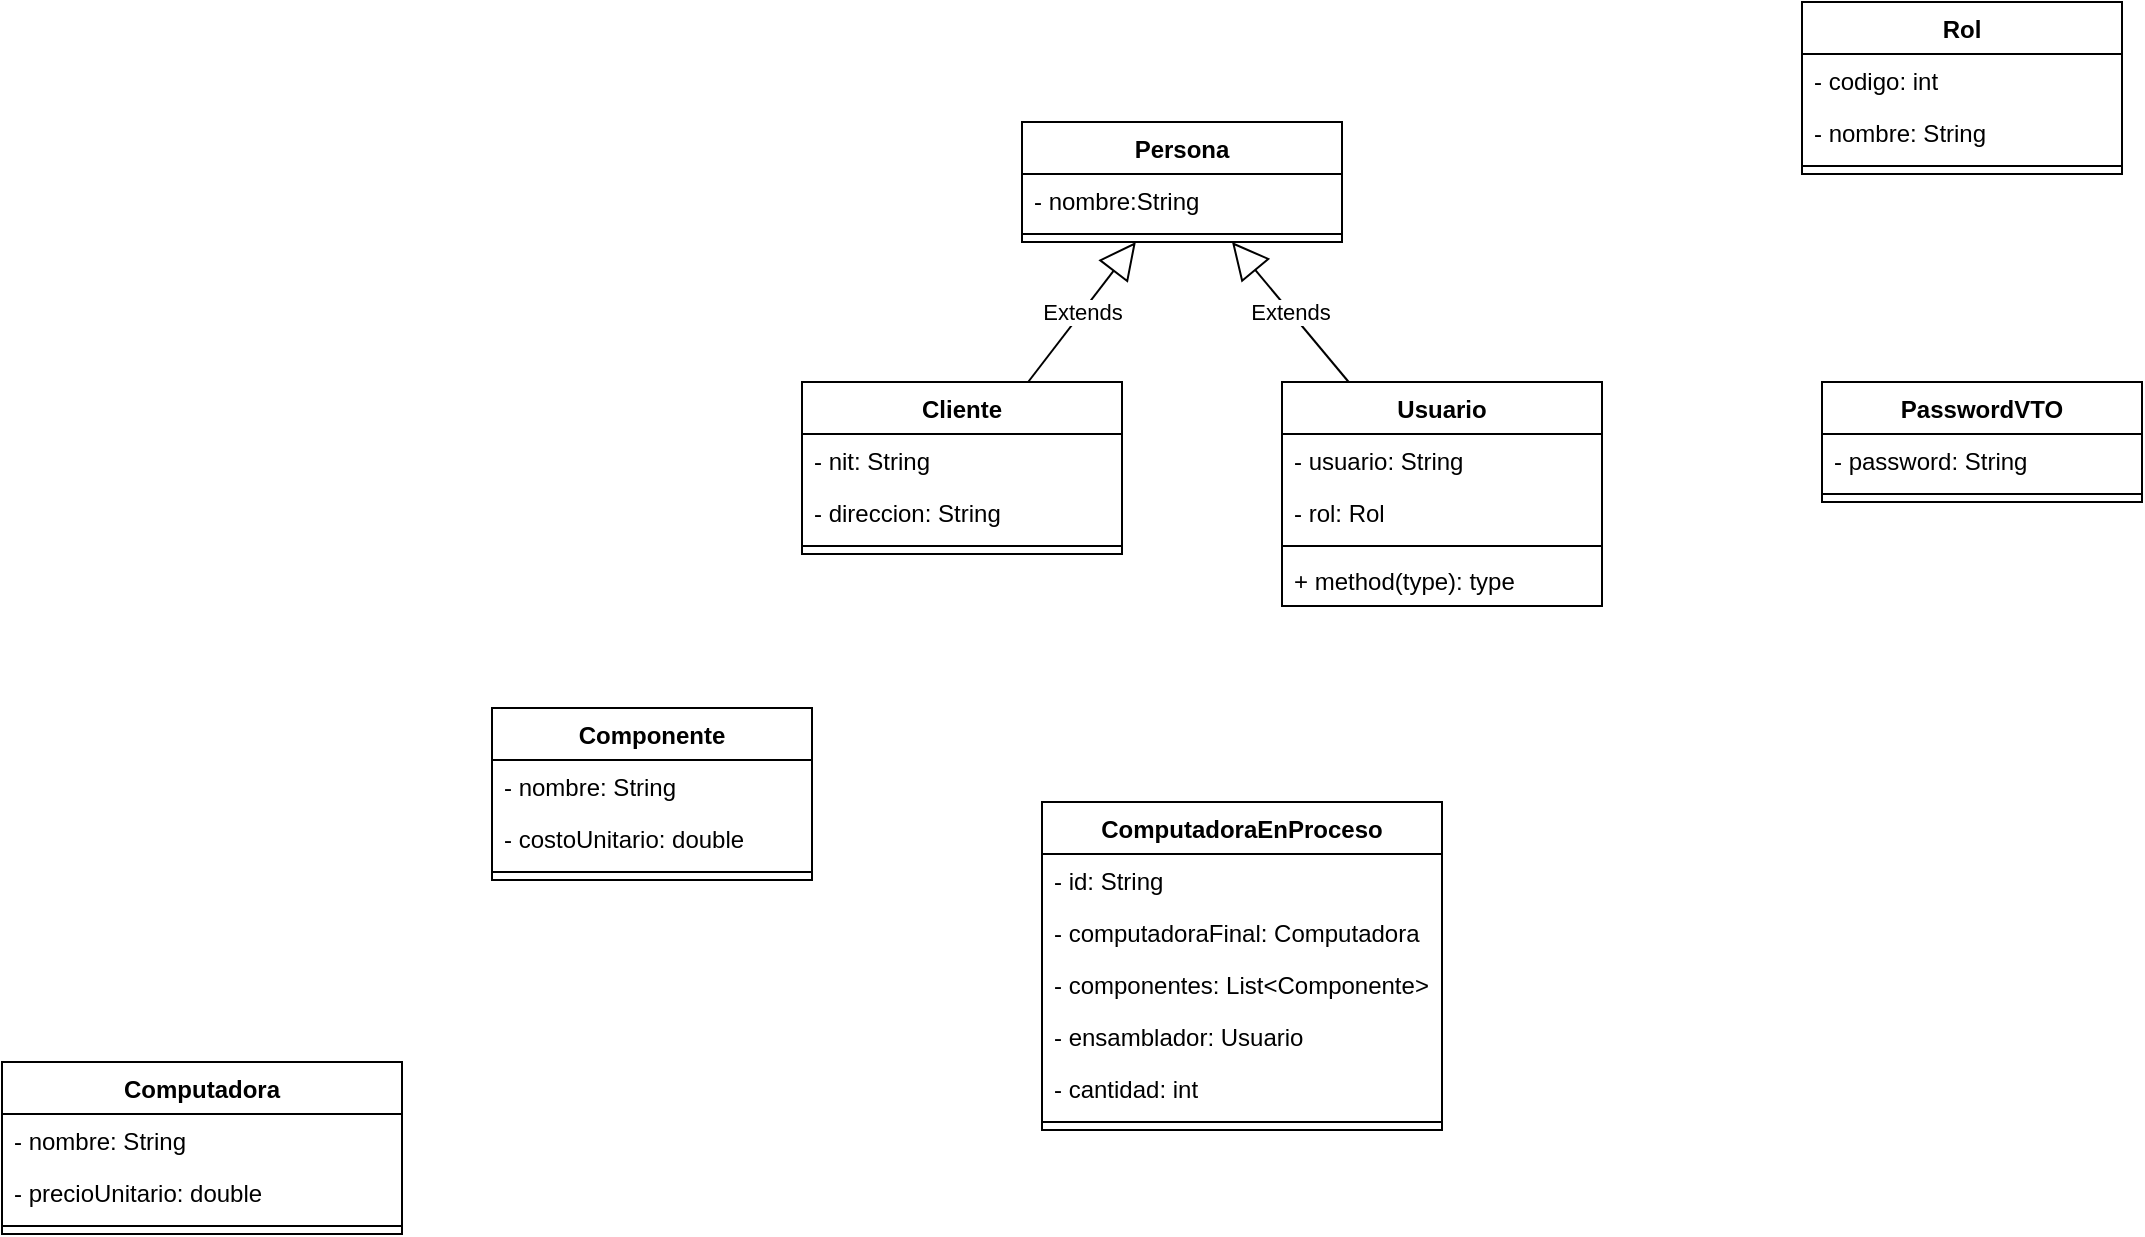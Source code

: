 <mxfile version="26.0.14" pages="2">
  <diagram name="Clases" id="vQM1dMcMp_MvwlvVgjjf">
    <mxGraphModel dx="1620" dy="1504" grid="1" gridSize="10" guides="1" tooltips="1" connect="1" arrows="1" fold="1" page="1" pageScale="1" pageWidth="850" pageHeight="1100" math="0" shadow="0">
      <root>
        <mxCell id="0" />
        <mxCell id="1" parent="0" />
        <mxCell id="OV8zz82Xh7h7qym-2DyT-1" value="ComputadoraEnProceso" style="swimlane;fontStyle=1;align=center;verticalAlign=top;childLayout=stackLayout;horizontal=1;startSize=26;horizontalStack=0;resizeParent=1;resizeParentMax=0;resizeLast=0;collapsible=1;marginBottom=0;whiteSpace=wrap;html=1;" parent="1" vertex="1">
          <mxGeometry x="380" y="220" width="200" height="164" as="geometry" />
        </mxCell>
        <mxCell id="4wLd3-VDK6zFSBHTIyKa-1" value="- id: String" style="text;strokeColor=none;fillColor=none;align=left;verticalAlign=top;spacingLeft=4;spacingRight=4;overflow=hidden;rotatable=0;points=[[0,0.5],[1,0.5]];portConstraint=eastwest;whiteSpace=wrap;html=1;" vertex="1" parent="OV8zz82Xh7h7qym-2DyT-1">
          <mxGeometry y="26" width="200" height="26" as="geometry" />
        </mxCell>
        <mxCell id="6kO46lTJyPCkU-iPdaIk-1" value="- computadoraFinal: Computadora" style="text;strokeColor=none;fillColor=none;align=left;verticalAlign=top;spacingLeft=4;spacingRight=4;overflow=hidden;rotatable=0;points=[[0,0.5],[1,0.5]];portConstraint=eastwest;whiteSpace=wrap;html=1;" vertex="1" parent="OV8zz82Xh7h7qym-2DyT-1">
          <mxGeometry y="52" width="200" height="26" as="geometry" />
        </mxCell>
        <mxCell id="OV8zz82Xh7h7qym-2DyT-2" value="- componentes: List&amp;lt;Componente&amp;gt;" style="text;strokeColor=none;fillColor=none;align=left;verticalAlign=top;spacingLeft=4;spacingRight=4;overflow=hidden;rotatable=0;points=[[0,0.5],[1,0.5]];portConstraint=eastwest;whiteSpace=wrap;html=1;" parent="OV8zz82Xh7h7qym-2DyT-1" vertex="1">
          <mxGeometry y="78" width="200" height="26" as="geometry" />
        </mxCell>
        <mxCell id="OV8zz82Xh7h7qym-2DyT-17" value="- ensamblador: Usuario" style="text;strokeColor=none;fillColor=none;align=left;verticalAlign=top;spacingLeft=4;spacingRight=4;overflow=hidden;rotatable=0;points=[[0,0.5],[1,0.5]];portConstraint=eastwest;whiteSpace=wrap;html=1;" parent="OV8zz82Xh7h7qym-2DyT-1" vertex="1">
          <mxGeometry y="104" width="200" height="26" as="geometry" />
        </mxCell>
        <mxCell id="OV8zz82Xh7h7qym-2DyT-24" value="- cantidad: int" style="text;strokeColor=none;fillColor=none;align=left;verticalAlign=top;spacingLeft=4;spacingRight=4;overflow=hidden;rotatable=0;points=[[0,0.5],[1,0.5]];portConstraint=eastwest;whiteSpace=wrap;html=1;" parent="OV8zz82Xh7h7qym-2DyT-1" vertex="1">
          <mxGeometry y="130" width="200" height="26" as="geometry" />
        </mxCell>
        <mxCell id="OV8zz82Xh7h7qym-2DyT-3" value="" style="line;strokeWidth=1;fillColor=none;align=left;verticalAlign=middle;spacingTop=-1;spacingLeft=3;spacingRight=3;rotatable=0;labelPosition=right;points=[];portConstraint=eastwest;strokeColor=inherit;" parent="OV8zz82Xh7h7qym-2DyT-1" vertex="1">
          <mxGeometry y="156" width="200" height="8" as="geometry" />
        </mxCell>
        <mxCell id="OV8zz82Xh7h7qym-2DyT-5" value="&lt;div&gt;Componente&lt;/div&gt;" style="swimlane;fontStyle=1;align=center;verticalAlign=top;childLayout=stackLayout;horizontal=1;startSize=26;horizontalStack=0;resizeParent=1;resizeParentMax=0;resizeLast=0;collapsible=1;marginBottom=0;whiteSpace=wrap;html=1;" parent="1" vertex="1">
          <mxGeometry x="105" y="173" width="160" height="86" as="geometry" />
        </mxCell>
        <mxCell id="OV8zz82Xh7h7qym-2DyT-6" value="- nombre: String" style="text;strokeColor=none;fillColor=none;align=left;verticalAlign=top;spacingLeft=4;spacingRight=4;overflow=hidden;rotatable=0;points=[[0,0.5],[1,0.5]];portConstraint=eastwest;whiteSpace=wrap;html=1;" parent="OV8zz82Xh7h7qym-2DyT-5" vertex="1">
          <mxGeometry y="26" width="160" height="26" as="geometry" />
        </mxCell>
        <mxCell id="EuoetQcOSFYTuAteOdN0-1" value="- costoUnitario: double" style="text;strokeColor=none;fillColor=none;align=left;verticalAlign=top;spacingLeft=4;spacingRight=4;overflow=hidden;rotatable=0;points=[[0,0.5],[1,0.5]];portConstraint=eastwest;whiteSpace=wrap;html=1;" vertex="1" parent="OV8zz82Xh7h7qym-2DyT-5">
          <mxGeometry y="52" width="160" height="26" as="geometry" />
        </mxCell>
        <mxCell id="OV8zz82Xh7h7qym-2DyT-7" value="" style="line;strokeWidth=1;fillColor=none;align=left;verticalAlign=middle;spacingTop=-1;spacingLeft=3;spacingRight=3;rotatable=0;labelPosition=right;points=[];portConstraint=eastwest;strokeColor=inherit;" parent="OV8zz82Xh7h7qym-2DyT-5" vertex="1">
          <mxGeometry y="78" width="160" height="8" as="geometry" />
        </mxCell>
        <mxCell id="OV8zz82Xh7h7qym-2DyT-9" value="Usuario" style="swimlane;fontStyle=1;align=center;verticalAlign=top;childLayout=stackLayout;horizontal=1;startSize=26;horizontalStack=0;resizeParent=1;resizeParentMax=0;resizeLast=0;collapsible=1;marginBottom=0;whiteSpace=wrap;html=1;" parent="1" vertex="1">
          <mxGeometry x="500" y="10" width="160" height="112" as="geometry" />
        </mxCell>
        <mxCell id="OV8zz82Xh7h7qym-2DyT-18" value="- usuario: String" style="text;strokeColor=none;fillColor=none;align=left;verticalAlign=top;spacingLeft=4;spacingRight=4;overflow=hidden;rotatable=0;points=[[0,0.5],[1,0.5]];portConstraint=eastwest;whiteSpace=wrap;html=1;" parent="OV8zz82Xh7h7qym-2DyT-9" vertex="1">
          <mxGeometry y="26" width="160" height="26" as="geometry" />
        </mxCell>
        <mxCell id="OV8zz82Xh7h7qym-2DyT-19" value="- rol: Rol" style="text;strokeColor=none;fillColor=none;align=left;verticalAlign=top;spacingLeft=4;spacingRight=4;overflow=hidden;rotatable=0;points=[[0,0.5],[1,0.5]];portConstraint=eastwest;whiteSpace=wrap;html=1;" parent="OV8zz82Xh7h7qym-2DyT-9" vertex="1">
          <mxGeometry y="52" width="160" height="26" as="geometry" />
        </mxCell>
        <mxCell id="OV8zz82Xh7h7qym-2DyT-11" value="" style="line;strokeWidth=1;fillColor=none;align=left;verticalAlign=middle;spacingTop=-1;spacingLeft=3;spacingRight=3;rotatable=0;labelPosition=right;points=[];portConstraint=eastwest;strokeColor=inherit;" parent="OV8zz82Xh7h7qym-2DyT-9" vertex="1">
          <mxGeometry y="78" width="160" height="8" as="geometry" />
        </mxCell>
        <mxCell id="OV8zz82Xh7h7qym-2DyT-12" value="+ method(type): type" style="text;strokeColor=none;fillColor=none;align=left;verticalAlign=top;spacingLeft=4;spacingRight=4;overflow=hidden;rotatable=0;points=[[0,0.5],[1,0.5]];portConstraint=eastwest;whiteSpace=wrap;html=1;" parent="OV8zz82Xh7h7qym-2DyT-9" vertex="1">
          <mxGeometry y="86" width="160" height="26" as="geometry" />
        </mxCell>
        <mxCell id="OV8zz82Xh7h7qym-2DyT-20" value="Rol" style="swimlane;fontStyle=1;align=center;verticalAlign=top;childLayout=stackLayout;horizontal=1;startSize=26;horizontalStack=0;resizeParent=1;resizeParentMax=0;resizeLast=0;collapsible=1;marginBottom=0;whiteSpace=wrap;html=1;" parent="1" vertex="1">
          <mxGeometry x="760" y="-180" width="160" height="86" as="geometry" />
        </mxCell>
        <mxCell id="OV8zz82Xh7h7qym-2DyT-23" value="- codigo: int" style="text;strokeColor=none;fillColor=none;align=left;verticalAlign=top;spacingLeft=4;spacingRight=4;overflow=hidden;rotatable=0;points=[[0,0.5],[1,0.5]];portConstraint=eastwest;whiteSpace=wrap;html=1;" parent="OV8zz82Xh7h7qym-2DyT-20" vertex="1">
          <mxGeometry y="26" width="160" height="26" as="geometry" />
        </mxCell>
        <mxCell id="OV8zz82Xh7h7qym-2DyT-21" value="- nombre: String" style="text;strokeColor=none;fillColor=none;align=left;verticalAlign=top;spacingLeft=4;spacingRight=4;overflow=hidden;rotatable=0;points=[[0,0.5],[1,0.5]];portConstraint=eastwest;whiteSpace=wrap;html=1;" parent="OV8zz82Xh7h7qym-2DyT-20" vertex="1">
          <mxGeometry y="52" width="160" height="26" as="geometry" />
        </mxCell>
        <mxCell id="OV8zz82Xh7h7qym-2DyT-22" value="" style="line;strokeWidth=1;fillColor=none;align=left;verticalAlign=middle;spacingTop=-1;spacingLeft=3;spacingRight=3;rotatable=0;labelPosition=right;points=[];portConstraint=eastwest;strokeColor=inherit;" parent="OV8zz82Xh7h7qym-2DyT-20" vertex="1">
          <mxGeometry y="78" width="160" height="8" as="geometry" />
        </mxCell>
        <mxCell id="Y1dULOPnEtKFGhbIV2kk-1" value="Computadora" style="swimlane;fontStyle=1;align=center;verticalAlign=top;childLayout=stackLayout;horizontal=1;startSize=26;horizontalStack=0;resizeParent=1;resizeParentMax=0;resizeLast=0;collapsible=1;marginBottom=0;whiteSpace=wrap;html=1;" vertex="1" parent="1">
          <mxGeometry x="-140" y="350" width="200" height="86" as="geometry" />
        </mxCell>
        <mxCell id="Y1dULOPnEtKFGhbIV2kk-2" value="- nombre: String" style="text;strokeColor=none;fillColor=none;align=left;verticalAlign=top;spacingLeft=4;spacingRight=4;overflow=hidden;rotatable=0;points=[[0,0.5],[1,0.5]];portConstraint=eastwest;whiteSpace=wrap;html=1;" vertex="1" parent="Y1dULOPnEtKFGhbIV2kk-1">
          <mxGeometry y="26" width="200" height="26" as="geometry" />
        </mxCell>
        <mxCell id="Y1dULOPnEtKFGhbIV2kk-3" value="- precioUnitario: double" style="text;strokeColor=none;fillColor=none;align=left;verticalAlign=top;spacingLeft=4;spacingRight=4;overflow=hidden;rotatable=0;points=[[0,0.5],[1,0.5]];portConstraint=eastwest;whiteSpace=wrap;html=1;" vertex="1" parent="Y1dULOPnEtKFGhbIV2kk-1">
          <mxGeometry y="52" width="200" height="26" as="geometry" />
        </mxCell>
        <mxCell id="Y1dULOPnEtKFGhbIV2kk-5" value="" style="line;strokeWidth=1;fillColor=none;align=left;verticalAlign=middle;spacingTop=-1;spacingLeft=3;spacingRight=3;rotatable=0;labelPosition=right;points=[];portConstraint=eastwest;strokeColor=inherit;" vertex="1" parent="Y1dULOPnEtKFGhbIV2kk-1">
          <mxGeometry y="78" width="200" height="8" as="geometry" />
        </mxCell>
        <mxCell id="uXT87xdqf33poIlRoZdJ-1" value="Persona" style="swimlane;fontStyle=1;align=center;verticalAlign=top;childLayout=stackLayout;horizontal=1;startSize=26;horizontalStack=0;resizeParent=1;resizeParentMax=0;resizeLast=0;collapsible=1;marginBottom=0;whiteSpace=wrap;html=1;" vertex="1" parent="1">
          <mxGeometry x="370" y="-120" width="160" height="60" as="geometry" />
        </mxCell>
        <mxCell id="uXT87xdqf33poIlRoZdJ-2" value="- nombre:String" style="text;strokeColor=none;fillColor=none;align=left;verticalAlign=top;spacingLeft=4;spacingRight=4;overflow=hidden;rotatable=0;points=[[0,0.5],[1,0.5]];portConstraint=eastwest;whiteSpace=wrap;html=1;" vertex="1" parent="uXT87xdqf33poIlRoZdJ-1">
          <mxGeometry y="26" width="160" height="26" as="geometry" />
        </mxCell>
        <mxCell id="uXT87xdqf33poIlRoZdJ-5" value="" style="line;strokeWidth=1;fillColor=none;align=left;verticalAlign=middle;spacingTop=-1;spacingLeft=3;spacingRight=3;rotatable=0;labelPosition=right;points=[];portConstraint=eastwest;strokeColor=inherit;" vertex="1" parent="uXT87xdqf33poIlRoZdJ-1">
          <mxGeometry y="52" width="160" height="8" as="geometry" />
        </mxCell>
        <mxCell id="Nu6APLEZ3GB9LpN3ooq7-1" value="Cliente" style="swimlane;fontStyle=1;align=center;verticalAlign=top;childLayout=stackLayout;horizontal=1;startSize=26;horizontalStack=0;resizeParent=1;resizeParentMax=0;resizeLast=0;collapsible=1;marginBottom=0;whiteSpace=wrap;html=1;" vertex="1" parent="1">
          <mxGeometry x="260" y="10" width="160" height="86" as="geometry" />
        </mxCell>
        <mxCell id="Nu6APLEZ3GB9LpN3ooq7-3" value="- nit: String" style="text;strokeColor=none;fillColor=none;align=left;verticalAlign=top;spacingLeft=4;spacingRight=4;overflow=hidden;rotatable=0;points=[[0,0.5],[1,0.5]];portConstraint=eastwest;whiteSpace=wrap;html=1;" vertex="1" parent="Nu6APLEZ3GB9LpN3ooq7-1">
          <mxGeometry y="26" width="160" height="26" as="geometry" />
        </mxCell>
        <mxCell id="Nu6APLEZ3GB9LpN3ooq7-4" value="- direccion: String" style="text;strokeColor=none;fillColor=none;align=left;verticalAlign=top;spacingLeft=4;spacingRight=4;overflow=hidden;rotatable=0;points=[[0,0.5],[1,0.5]];portConstraint=eastwest;whiteSpace=wrap;html=1;" vertex="1" parent="Nu6APLEZ3GB9LpN3ooq7-1">
          <mxGeometry y="52" width="160" height="26" as="geometry" />
        </mxCell>
        <mxCell id="Nu6APLEZ3GB9LpN3ooq7-5" value="" style="line;strokeWidth=1;fillColor=none;align=left;verticalAlign=middle;spacingTop=-1;spacingLeft=3;spacingRight=3;rotatable=0;labelPosition=right;points=[];portConstraint=eastwest;strokeColor=inherit;" vertex="1" parent="Nu6APLEZ3GB9LpN3ooq7-1">
          <mxGeometry y="78" width="160" height="8" as="geometry" />
        </mxCell>
        <mxCell id="Np681vwnC3tx0rF4vMTm-1" value="PasswordVTO" style="swimlane;fontStyle=1;align=center;verticalAlign=top;childLayout=stackLayout;horizontal=1;startSize=26;horizontalStack=0;resizeParent=1;resizeParentMax=0;resizeLast=0;collapsible=1;marginBottom=0;whiteSpace=wrap;html=1;" vertex="1" parent="1">
          <mxGeometry x="770" y="10" width="160" height="60" as="geometry" />
        </mxCell>
        <mxCell id="Np681vwnC3tx0rF4vMTm-2" value="- password: String" style="text;strokeColor=none;fillColor=none;align=left;verticalAlign=top;spacingLeft=4;spacingRight=4;overflow=hidden;rotatable=0;points=[[0,0.5],[1,0.5]];portConstraint=eastwest;whiteSpace=wrap;html=1;" vertex="1" parent="Np681vwnC3tx0rF4vMTm-1">
          <mxGeometry y="26" width="160" height="26" as="geometry" />
        </mxCell>
        <mxCell id="Np681vwnC3tx0rF4vMTm-4" value="" style="line;strokeWidth=1;fillColor=none;align=left;verticalAlign=middle;spacingTop=-1;spacingLeft=3;spacingRight=3;rotatable=0;labelPosition=right;points=[];portConstraint=eastwest;strokeColor=inherit;" vertex="1" parent="Np681vwnC3tx0rF4vMTm-1">
          <mxGeometry y="52" width="160" height="8" as="geometry" />
        </mxCell>
        <mxCell id="XpJVs31wQCeo8bwk4ev0-2" value="Extends" style="endArrow=block;endSize=16;endFill=0;html=1;rounded=0;" edge="1" parent="1" source="OV8zz82Xh7h7qym-2DyT-9" target="uXT87xdqf33poIlRoZdJ-1">
          <mxGeometry width="160" relative="1" as="geometry">
            <mxPoint x="430" y="-10" as="sourcePoint" />
            <mxPoint x="590" y="-10" as="targetPoint" />
          </mxGeometry>
        </mxCell>
        <mxCell id="XpJVs31wQCeo8bwk4ev0-3" value="Extends" style="endArrow=block;endSize=16;endFill=0;html=1;rounded=0;" edge="1" parent="1" source="Nu6APLEZ3GB9LpN3ooq7-1" target="uXT87xdqf33poIlRoZdJ-1">
          <mxGeometry width="160" relative="1" as="geometry">
            <mxPoint x="551" y="20" as="sourcePoint" />
            <mxPoint x="501" y="-50" as="targetPoint" />
          </mxGeometry>
        </mxCell>
      </root>
    </mxGraphModel>
  </diagram>
  <diagram id="b5aYoaLsboa2oMYpeHt_" name="ER">
    <mxGraphModel dx="2216" dy="779" grid="1" gridSize="10" guides="1" tooltips="1" connect="1" arrows="1" fold="1" page="1" pageScale="1" pageWidth="850" pageHeight="1100" math="0" shadow="0">
      <root>
        <mxCell id="0" />
        <mxCell id="1" parent="0" />
        <mxCell id="jZJPmKeAmW9MTYBugnMh-2" value="componente" style="whiteSpace=wrap;html=1;align=center;" parent="1" vertex="1">
          <mxGeometry x="-220" y="160" width="100" height="40" as="geometry" />
        </mxCell>
        <mxCell id="GVC6dpscFEZ2HwEvJGDg-32" style="edgeStyle=none;shape=connector;rounded=0;orthogonalLoop=1;jettySize=auto;html=1;strokeColor=default;align=center;verticalAlign=middle;fontFamily=Helvetica;fontSize=11;fontColor=default;labelBackgroundColor=default;startFill=0;endArrow=none;" edge="1" parent="1" source="PHtaCudt1GkWqmcpYVaI-1" target="GVC6dpscFEZ2HwEvJGDg-31">
          <mxGeometry relative="1" as="geometry" />
        </mxCell>
        <mxCell id="GVC6dpscFEZ2HwEvJGDg-49" value="1" style="edgeLabel;html=1;align=center;verticalAlign=middle;resizable=0;points=[];fontFamily=Helvetica;fontSize=11;fontColor=default;labelBackgroundColor=default;" vertex="1" connectable="0" parent="GVC6dpscFEZ2HwEvJGDg-32">
          <mxGeometry x="-0.901" y="1" relative="1" as="geometry">
            <mxPoint as="offset" />
          </mxGeometry>
        </mxCell>
        <mxCell id="PHtaCudt1GkWqmcpYVaI-1" value="usuarios" style="whiteSpace=wrap;html=1;align=center;" parent="1" vertex="1">
          <mxGeometry x="-20" y="450" width="100" height="40" as="geometry" />
        </mxCell>
        <mxCell id="pqRXHCaq6eYbeY7qeOLE-4" value="computadoras_disponibles" style="whiteSpace=wrap;html=1;align=center;" parent="1" vertex="1">
          <mxGeometry x="695.31" y="160" width="169.79" height="40" as="geometry" />
        </mxCell>
        <mxCell id="pqRXHCaq6eYbeY7qeOLE-5" value="asignacion_componentes" style="shape=associativeEntity;whiteSpace=wrap;html=1;align=center;" parent="1" vertex="1">
          <mxGeometry x="190" y="150" width="200" height="60" as="geometry" />
        </mxCell>
        <mxCell id="pqRXHCaq6eYbeY7qeOLE-10" style="shape=connector;rounded=0;orthogonalLoop=1;jettySize=auto;html=1;strokeColor=default;align=center;verticalAlign=middle;fontFamily=Helvetica;fontSize=11;fontColor=default;labelBackgroundColor=default;startFill=0;endArrow=none;" parent="1" source="pqRXHCaq6eYbeY7qeOLE-14" target="jZJPmKeAmW9MTYBugnMh-2" edge="1">
          <mxGeometry relative="1" as="geometry">
            <mxPoint x="-272.55" y="216.749" as="sourcePoint" />
          </mxGeometry>
        </mxCell>
        <mxCell id="pqRXHCaq6eYbeY7qeOLE-14" value="nombre" style="ellipse;whiteSpace=wrap;html=1;align=center;fontStyle=4;fontFamily=Helvetica;fontSize=11;fontColor=default;labelBackgroundColor=default;" parent="1" vertex="1">
          <mxGeometry x="-320" y="230" width="100" height="40" as="geometry" />
        </mxCell>
        <mxCell id="pqRXHCaq6eYbeY7qeOLE-20" style="edgeStyle=none;shape=connector;rounded=0;orthogonalLoop=1;jettySize=auto;html=1;strokeColor=default;align=center;verticalAlign=middle;fontFamily=Helvetica;fontSize=11;fontColor=default;labelBackgroundColor=default;startFill=0;endArrow=none;" parent="1" source="pqRXHCaq6eYbeY7qeOLE-16" target="jZJPmKeAmW9MTYBugnMh-2" edge="1">
          <mxGeometry relative="1" as="geometry" />
        </mxCell>
        <mxCell id="pqRXHCaq6eYbeY7qeOLE-16" value="stock" style="ellipse;whiteSpace=wrap;html=1;align=center;fontFamily=Helvetica;fontSize=11;fontColor=default;labelBackgroundColor=default;" parent="1" vertex="1">
          <mxGeometry x="-100" y="230" width="100" height="40" as="geometry" />
        </mxCell>
        <mxCell id="pqRXHCaq6eYbeY7qeOLE-19" style="edgeStyle=none;shape=connector;rounded=0;orthogonalLoop=1;jettySize=auto;html=1;strokeColor=default;align=center;verticalAlign=middle;fontFamily=Helvetica;fontSize=11;fontColor=default;labelBackgroundColor=default;startFill=0;endArrow=none;" parent="1" source="pqRXHCaq6eYbeY7qeOLE-17" target="jZJPmKeAmW9MTYBugnMh-2" edge="1">
          <mxGeometry relative="1" as="geometry" />
        </mxCell>
        <mxCell id="pqRXHCaq6eYbeY7qeOLE-17" value="costo_unitario" style="ellipse;whiteSpace=wrap;html=1;align=center;fontFamily=Helvetica;fontSize=11;fontColor=default;labelBackgroundColor=default;" parent="1" vertex="1">
          <mxGeometry x="-220" y="250" width="100" height="40" as="geometry" />
        </mxCell>
        <mxCell id="pqRXHCaq6eYbeY7qeOLE-26" style="edgeStyle=none;shape=connector;rounded=0;orthogonalLoop=1;jettySize=auto;html=1;strokeColor=default;align=center;verticalAlign=middle;fontFamily=Helvetica;fontSize=11;fontColor=default;labelBackgroundColor=default;startFill=0;endArrow=none;" parent="1" source="7IMxUIJqAVQak7G0uOz0-1" target="pqRXHCaq6eYbeY7qeOLE-5" edge="1">
          <mxGeometry relative="1" as="geometry">
            <mxPoint x="184.147" y="251.691" as="sourcePoint" />
          </mxGeometry>
        </mxCell>
        <mxCell id="pqRXHCaq6eYbeY7qeOLE-27" style="edgeStyle=none;shape=connector;rounded=0;orthogonalLoop=1;jettySize=auto;html=1;strokeColor=default;align=center;verticalAlign=middle;fontFamily=Helvetica;fontSize=11;fontColor=default;labelBackgroundColor=default;startFill=0;endArrow=none;" parent="1" source="7IMxUIJqAVQak7G0uOz0-3" target="pqRXHCaq6eYbeY7qeOLE-5" edge="1">
          <mxGeometry relative="1" as="geometry">
            <mxPoint x="279.59" y="260" as="sourcePoint" />
          </mxGeometry>
        </mxCell>
        <mxCell id="pqRXHCaq6eYbeY7qeOLE-29" style="edgeStyle=none;shape=connector;rounded=0;orthogonalLoop=1;jettySize=auto;html=1;strokeColor=default;align=center;verticalAlign=middle;fontFamily=Helvetica;fontSize=11;fontColor=default;labelBackgroundColor=default;startFill=0;endArrow=none;" parent="1" source="pqRXHCaq6eYbeY7qeOLE-28" target="pqRXHCaq6eYbeY7qeOLE-5" edge="1">
          <mxGeometry relative="1" as="geometry" />
        </mxCell>
        <mxCell id="pqRXHCaq6eYbeY7qeOLE-28" value="cantidad" style="ellipse;whiteSpace=wrap;html=1;align=center;fontFamily=Helvetica;fontSize=11;fontColor=default;labelBackgroundColor=default;" parent="1" vertex="1">
          <mxGeometry x="375.0" y="240" width="100" height="40" as="geometry" />
        </mxCell>
        <mxCell id="pqRXHCaq6eYbeY7qeOLE-54" style="edgeStyle=none;shape=connector;rounded=0;orthogonalLoop=1;jettySize=auto;html=1;strokeColor=default;align=center;verticalAlign=middle;fontFamily=Helvetica;fontSize=11;fontColor=default;labelBackgroundColor=default;startFill=0;endArrow=none;" parent="1" source="pqRXHCaq6eYbeY7qeOLE-49" target="pqRXHCaq6eYbeY7qeOLE-4" edge="1">
          <mxGeometry relative="1" as="geometry" />
        </mxCell>
        <mxCell id="pqRXHCaq6eYbeY7qeOLE-49" value="precio_unitario" style="ellipse;whiteSpace=wrap;html=1;align=center;" parent="1" vertex="1">
          <mxGeometry x="860" y="220" width="100" height="40" as="geometry" />
        </mxCell>
        <mxCell id="pqRXHCaq6eYbeY7qeOLE-53" style="edgeStyle=none;shape=connector;rounded=0;orthogonalLoop=1;jettySize=auto;html=1;strokeColor=default;align=center;verticalAlign=middle;fontFamily=Helvetica;fontSize=11;fontColor=default;labelBackgroundColor=default;startFill=0;endArrow=none;" parent="1" source="pqRXHCaq6eYbeY7qeOLE-52" target="pqRXHCaq6eYbeY7qeOLE-4" edge="1">
          <mxGeometry relative="1" as="geometry" />
        </mxCell>
        <mxCell id="pqRXHCaq6eYbeY7qeOLE-52" value="nombre" style="ellipse;whiteSpace=wrap;html=1;align=center;fontStyle=4;fontFamily=Helvetica;fontSize=11;fontColor=default;labelBackgroundColor=default;" parent="1" vertex="1">
          <mxGeometry x="610" y="220" width="100" height="40" as="geometry" />
        </mxCell>
        <mxCell id="GVC6dpscFEZ2HwEvJGDg-43" style="edgeStyle=none;shape=connector;rounded=0;orthogonalLoop=1;jettySize=auto;html=1;strokeColor=default;align=center;verticalAlign=middle;fontFamily=Helvetica;fontSize=11;fontColor=default;labelBackgroundColor=default;startFill=0;endArrow=none;" edge="1" parent="1" source="pqRXHCaq6eYbeY7qeOLE-55" target="GVC6dpscFEZ2HwEvJGDg-40">
          <mxGeometry relative="1" as="geometry" />
        </mxCell>
        <mxCell id="GVC6dpscFEZ2HwEvJGDg-45" value="*" style="edgeLabel;html=1;align=center;verticalAlign=middle;resizable=0;points=[];fontFamily=Helvetica;fontSize=11;fontColor=default;labelBackgroundColor=default;" vertex="1" connectable="0" parent="GVC6dpscFEZ2HwEvJGDg-43">
          <mxGeometry x="-0.74" relative="1" as="geometry">
            <mxPoint as="offset" />
          </mxGeometry>
        </mxCell>
        <mxCell id="pqRXHCaq6eYbeY7qeOLE-55" value="computadoras_ensambladas" style="shape=associativeEntity;whiteSpace=wrap;html=1;align=center;" parent="1" vertex="1">
          <mxGeometry x="685" y="440" width="190.4" height="60" as="geometry" />
        </mxCell>
        <mxCell id="pqRXHCaq6eYbeY7qeOLE-56" style="edgeStyle=none;shape=connector;rounded=0;orthogonalLoop=1;jettySize=auto;html=1;strokeColor=default;align=center;verticalAlign=middle;fontFamily=Helvetica;fontSize=11;fontColor=default;labelBackgroundColor=default;startFill=0;endArrow=none;" parent="1" source="pqRXHCaq6eYbeY7qeOLE-57" target="pqRXHCaq6eYbeY7qeOLE-55" edge="1">
          <mxGeometry relative="1" as="geometry">
            <mxPoint x="899.797" y="889.124" as="sourcePoint" />
          </mxGeometry>
        </mxCell>
        <mxCell id="pqRXHCaq6eYbeY7qeOLE-57" value="id" style="ellipse;whiteSpace=wrap;html=1;align=center;fontStyle=4;fontFamily=Helvetica;fontSize=11;fontColor=default;labelBackgroundColor=default;" parent="1" vertex="1">
          <mxGeometry x="510" y="510" width="100" height="40" as="geometry" />
        </mxCell>
        <mxCell id="pqRXHCaq6eYbeY7qeOLE-58" style="edgeStyle=none;shape=connector;rounded=0;orthogonalLoop=1;jettySize=auto;html=1;strokeColor=default;align=center;verticalAlign=middle;fontFamily=Helvetica;fontSize=11;fontColor=default;labelBackgroundColor=default;startFill=0;endArrow=none;" parent="1" source="pqRXHCaq6eYbeY7qeOLE-59" target="pqRXHCaq6eYbeY7qeOLE-55" edge="1">
          <mxGeometry relative="1" as="geometry" />
        </mxCell>
        <mxCell id="pqRXHCaq6eYbeY7qeOLE-59" value="nombre_computadora" style="ellipse;whiteSpace=wrap;html=1;align=center;fontFamily=Helvetica;fontSize=11;fontColor=default;labelBackgroundColor=default;" parent="1" vertex="1">
          <mxGeometry x="590" y="550" width="120" height="40" as="geometry" />
        </mxCell>
        <mxCell id="pqRXHCaq6eYbeY7qeOLE-60" style="edgeStyle=none;shape=connector;rounded=0;orthogonalLoop=1;jettySize=auto;html=1;strokeColor=default;align=center;verticalAlign=middle;fontFamily=Helvetica;fontSize=11;fontColor=default;labelBackgroundColor=default;startFill=0;endArrow=none;" parent="1" source="pqRXHCaq6eYbeY7qeOLE-61" target="pqRXHCaq6eYbeY7qeOLE-55" edge="1">
          <mxGeometry relative="1" as="geometry" />
        </mxCell>
        <mxCell id="pqRXHCaq6eYbeY7qeOLE-61" value="usuario" style="ellipse;whiteSpace=wrap;html=1;align=center;fontFamily=Helvetica;fontSize=11;fontColor=default;labelBackgroundColor=default;" parent="1" vertex="1">
          <mxGeometry x="810" y="590" width="120" height="40" as="geometry" />
        </mxCell>
        <mxCell id="pqRXHCaq6eYbeY7qeOLE-62" style="edgeStyle=none;shape=connector;rounded=0;orthogonalLoop=1;jettySize=auto;html=1;strokeColor=default;align=center;verticalAlign=middle;fontFamily=Helvetica;fontSize=11;fontColor=default;labelBackgroundColor=default;startFill=0;endArrow=none;" parent="1" source="pqRXHCaq6eYbeY7qeOLE-63" target="pqRXHCaq6eYbeY7qeOLE-55" edge="1">
          <mxGeometry relative="1" as="geometry" />
        </mxCell>
        <mxCell id="pqRXHCaq6eYbeY7qeOLE-63" value="fecha_ensamble" style="ellipse;whiteSpace=wrap;html=1;align=center;fontFamily=Helvetica;fontSize=11;fontColor=default;labelBackgroundColor=default;" parent="1" vertex="1">
          <mxGeometry x="920" y="550" width="110" height="40" as="geometry" />
        </mxCell>
        <mxCell id="pqRXHCaq6eYbeY7qeOLE-68" style="edgeStyle=none;shape=connector;rounded=0;orthogonalLoop=1;jettySize=auto;html=1;strokeColor=default;align=center;verticalAlign=middle;fontFamily=Helvetica;fontSize=11;fontColor=default;labelBackgroundColor=default;startFill=0;endArrow=none;" parent="1" source="pqRXHCaq6eYbeY7qeOLE-67" target="pqRXHCaq6eYbeY7qeOLE-74" edge="1">
          <mxGeometry relative="1" as="geometry">
            <mxPoint x="330" y="702.5" as="targetPoint" />
          </mxGeometry>
        </mxCell>
        <mxCell id="pqRXHCaq6eYbeY7qeOLE-67" value="id" style="ellipse;whiteSpace=wrap;html=1;align=center;fontStyle=4;fontFamily=Helvetica;fontSize=11;fontColor=default;labelBackgroundColor=default;" parent="1" vertex="1">
          <mxGeometry x="190.0" y="722.5" width="100" height="40" as="geometry" />
        </mxCell>
        <mxCell id="pqRXHCaq6eYbeY7qeOLE-73" style="edgeStyle=none;shape=connector;rounded=0;orthogonalLoop=1;jettySize=auto;html=1;strokeColor=default;align=center;verticalAlign=middle;fontFamily=Helvetica;fontSize=11;fontColor=default;labelBackgroundColor=default;startFill=0;endArrow=none;" parent="1" source="pqRXHCaq6eYbeY7qeOLE-69" target="pqRXHCaq6eYbeY7qeOLE-74" edge="1">
          <mxGeometry relative="1" as="geometry">
            <mxPoint x="393.182" y="702.5" as="targetPoint" />
          </mxGeometry>
        </mxCell>
        <mxCell id="pqRXHCaq6eYbeY7qeOLE-69" value="fecha" style="ellipse;whiteSpace=wrap;html=1;align=center;" parent="1" vertex="1">
          <mxGeometry x="510" y="702.5" width="100" height="40" as="geometry" />
        </mxCell>
        <mxCell id="pqRXHCaq6eYbeY7qeOLE-72" style="edgeStyle=none;shape=connector;rounded=0;orthogonalLoop=1;jettySize=auto;html=1;strokeColor=default;align=center;verticalAlign=middle;fontFamily=Helvetica;fontSize=11;fontColor=default;labelBackgroundColor=default;startFill=0;endArrow=none;" parent="1" source="pqRXHCaq6eYbeY7qeOLE-71" target="pqRXHCaq6eYbeY7qeOLE-74" edge="1">
          <mxGeometry relative="1" as="geometry">
            <mxPoint x="369" y="702.5" as="targetPoint" />
          </mxGeometry>
        </mxCell>
        <mxCell id="pqRXHCaq6eYbeY7qeOLE-71" value="nombre_computadora" style="ellipse;whiteSpace=wrap;html=1;align=center;" parent="1" vertex="1">
          <mxGeometry x="460" y="750" width="150" height="40" as="geometry" />
        </mxCell>
        <mxCell id="GVC6dpscFEZ2HwEvJGDg-38" style="edgeStyle=none;shape=connector;rounded=0;orthogonalLoop=1;jettySize=auto;html=1;strokeColor=default;align=center;verticalAlign=middle;fontFamily=Helvetica;fontSize=11;fontColor=default;labelBackgroundColor=default;startFill=0;endArrow=none;" edge="1" parent="1" source="pqRXHCaq6eYbeY7qeOLE-74" target="GVC6dpscFEZ2HwEvJGDg-37">
          <mxGeometry relative="1" as="geometry" />
        </mxCell>
        <mxCell id="GVC6dpscFEZ2HwEvJGDg-47" value="1" style="edgeLabel;html=1;align=center;verticalAlign=middle;resizable=0;points=[];fontFamily=Helvetica;fontSize=11;fontColor=default;labelBackgroundColor=default;" vertex="1" connectable="0" parent="GVC6dpscFEZ2HwEvJGDg-38">
          <mxGeometry x="-0.797" y="1" relative="1" as="geometry">
            <mxPoint as="offset" />
          </mxGeometry>
        </mxCell>
        <mxCell id="pqRXHCaq6eYbeY7qeOLE-74" value="ventas" style="shape=associativeEntity;whiteSpace=wrap;html=1;align=center;fontFamily=Helvetica;fontSize=11;fontColor=default;labelBackgroundColor=default;" parent="1" vertex="1">
          <mxGeometry x="310" y="642.5" width="140" height="60" as="geometry" />
        </mxCell>
        <mxCell id="pqRXHCaq6eYbeY7qeOLE-80" style="edgeStyle=none;shape=connector;rounded=0;orthogonalLoop=1;jettySize=auto;html=1;strokeColor=default;align=center;verticalAlign=middle;fontFamily=Helvetica;fontSize=11;fontColor=default;labelBackgroundColor=default;startFill=0;endArrow=none;" parent="1" source="pqRXHCaq6eYbeY7qeOLE-81" target="pqRXHCaq6eYbeY7qeOLE-84" edge="1">
          <mxGeometry relative="1" as="geometry">
            <mxPoint x="393.182" y="920" as="targetPoint" />
          </mxGeometry>
        </mxCell>
        <mxCell id="pqRXHCaq6eYbeY7qeOLE-81" value="fecha" style="ellipse;whiteSpace=wrap;html=1;align=center;" parent="1" vertex="1">
          <mxGeometry x="300" y="970" width="100" height="40" as="geometry" />
        </mxCell>
        <mxCell id="GVC6dpscFEZ2HwEvJGDg-20" style="edgeStyle=none;shape=connector;rounded=0;orthogonalLoop=1;jettySize=auto;html=1;strokeColor=default;align=center;verticalAlign=middle;fontFamily=Helvetica;fontSize=11;fontColor=default;labelBackgroundColor=default;startFill=0;endArrow=none;" edge="1" parent="1" source="pqRXHCaq6eYbeY7qeOLE-84" target="GVC6dpscFEZ2HwEvJGDg-17">
          <mxGeometry relative="1" as="geometry">
            <Array as="points">
              <mxPoint x="180" y="803" />
            </Array>
          </mxGeometry>
        </mxCell>
        <mxCell id="GVC6dpscFEZ2HwEvJGDg-53" value="*" style="edgeLabel;html=1;align=center;verticalAlign=middle;resizable=0;points=[];fontFamily=Helvetica;fontSize=11;fontColor=default;labelBackgroundColor=default;" vertex="1" connectable="0" parent="GVC6dpscFEZ2HwEvJGDg-20">
          <mxGeometry x="-0.895" y="-1" relative="1" as="geometry">
            <mxPoint as="offset" />
          </mxGeometry>
        </mxCell>
        <mxCell id="pqRXHCaq6eYbeY7qeOLE-84" value="devoluciones" style="shape=associativeEntity;whiteSpace=wrap;html=1;align=center;fontFamily=Helvetica;fontSize=11;fontColor=default;labelBackgroundColor=default;" parent="1" vertex="1">
          <mxGeometry x="310" y="860" width="140" height="60" as="geometry" />
        </mxCell>
        <mxCell id="pqRXHCaq6eYbeY7qeOLE-88" style="edgeStyle=none;shape=connector;rounded=0;orthogonalLoop=1;jettySize=auto;html=1;strokeColor=default;align=center;verticalAlign=middle;fontFamily=Helvetica;fontSize=11;fontColor=default;labelBackgroundColor=default;startFill=0;endArrow=none;" parent="1" source="pqRXHCaq6eYbeY7qeOLE-87" target="pqRXHCaq6eYbeY7qeOLE-84" edge="1">
          <mxGeometry relative="1" as="geometry" />
        </mxCell>
        <mxCell id="pqRXHCaq6eYbeY7qeOLE-87" value="id_venta" style="ellipse;whiteSpace=wrap;html=1;align=center;fontStyle=4;fontFamily=Helvetica;fontSize=11;fontColor=default;labelBackgroundColor=default;" parent="1" vertex="1">
          <mxGeometry x="190.0" y="940" width="100" height="40" as="geometry" />
        </mxCell>
        <mxCell id="pqRXHCaq6eYbeY7qeOLE-90" style="edgeStyle=none;shape=connector;rounded=0;orthogonalLoop=1;jettySize=auto;html=1;strokeColor=default;align=center;verticalAlign=middle;fontFamily=Helvetica;fontSize=11;fontColor=default;labelBackgroundColor=default;startFill=0;endArrow=none;" parent="1" source="pqRXHCaq6eYbeY7qeOLE-89" target="pqRXHCaq6eYbeY7qeOLE-84" edge="1">
          <mxGeometry relative="1" as="geometry" />
        </mxCell>
        <mxCell id="pqRXHCaq6eYbeY7qeOLE-89" value="total_perdido" style="ellipse;whiteSpace=wrap;html=1;align=center;" parent="1" vertex="1">
          <mxGeometry x="440" y="960" width="100" height="40" as="geometry" />
        </mxCell>
        <mxCell id="pqRXHCaq6eYbeY7qeOLE-92" style="edgeStyle=none;shape=connector;rounded=0;orthogonalLoop=1;jettySize=auto;html=1;strokeColor=default;align=center;verticalAlign=middle;fontFamily=Helvetica;fontSize=11;fontColor=default;labelBackgroundColor=default;startFill=0;endArrow=none;" parent="1" source="pqRXHCaq6eYbeY7qeOLE-95" target="PHtaCudt1GkWqmcpYVaI-1" edge="1">
          <mxGeometry relative="1" as="geometry">
            <mxPoint x="21.998" y="540.016" as="sourcePoint" />
          </mxGeometry>
        </mxCell>
        <mxCell id="pqRXHCaq6eYbeY7qeOLE-94" style="edgeStyle=none;shape=connector;rounded=0;orthogonalLoop=1;jettySize=auto;html=1;strokeColor=default;align=center;verticalAlign=middle;fontFamily=Helvetica;fontSize=11;fontColor=default;labelBackgroundColor=default;startFill=0;endArrow=none;" parent="1" source="pqRXHCaq6eYbeY7qeOLE-93" target="PHtaCudt1GkWqmcpYVaI-1" edge="1">
          <mxGeometry relative="1" as="geometry" />
        </mxCell>
        <mxCell id="pqRXHCaq6eYbeY7qeOLE-93" value="usuario" style="ellipse;whiteSpace=wrap;html=1;align=center;fontStyle=4;fontFamily=Helvetica;fontSize=11;fontColor=default;labelBackgroundColor=default;" parent="1" vertex="1">
          <mxGeometry x="-140" y="520" width="100" height="40" as="geometry" />
        </mxCell>
        <mxCell id="pqRXHCaq6eYbeY7qeOLE-95" value="nombre" style="ellipse;whiteSpace=wrap;html=1;align=center;fontFamily=Helvetica;fontSize=11;fontColor=default;labelBackgroundColor=default;" parent="1" vertex="1">
          <mxGeometry x="-40" y="550" width="100" height="40" as="geometry" />
        </mxCell>
        <mxCell id="GVC6dpscFEZ2HwEvJGDg-4" style="edgeStyle=none;shape=connector;rounded=0;orthogonalLoop=1;jettySize=auto;html=1;strokeColor=default;align=center;verticalAlign=middle;fontFamily=Helvetica;fontSize=11;fontColor=default;labelBackgroundColor=default;startFill=0;endArrow=none;" edge="1" parent="1" source="GVC6dpscFEZ2HwEvJGDg-7" target="PHtaCudt1GkWqmcpYVaI-1">
          <mxGeometry relative="1" as="geometry">
            <mxPoint x="-210" y="475" as="sourcePoint" />
          </mxGeometry>
        </mxCell>
        <mxCell id="GVC6dpscFEZ2HwEvJGDg-6" value="*" style="edgeLabel;html=1;align=center;verticalAlign=middle;resizable=0;points=[];fontFamily=Helvetica;fontSize=11;fontColor=default;labelBackgroundColor=default;" vertex="1" connectable="0" parent="GVC6dpscFEZ2HwEvJGDg-4">
          <mxGeometry x="0.897" relative="1" as="geometry">
            <mxPoint as="offset" />
          </mxGeometry>
        </mxCell>
        <mxCell id="GVC6dpscFEZ2HwEvJGDg-9" style="edgeStyle=none;shape=connector;rounded=0;orthogonalLoop=1;jettySize=auto;html=1;strokeColor=default;align=center;verticalAlign=middle;fontFamily=Helvetica;fontSize=11;fontColor=default;labelBackgroundColor=default;startFill=0;endArrow=none;" edge="1" parent="1" source="pqRXHCaq6eYbeY7qeOLE-107" target="GVC6dpscFEZ2HwEvJGDg-7">
          <mxGeometry relative="1" as="geometry" />
        </mxCell>
        <mxCell id="GVC6dpscFEZ2HwEvJGDg-10" value="1" style="edgeLabel;html=1;align=center;verticalAlign=middle;resizable=0;points=[];fontFamily=Helvetica;fontSize=11;fontColor=default;labelBackgroundColor=default;" vertex="1" connectable="0" parent="GVC6dpscFEZ2HwEvJGDg-9">
          <mxGeometry x="-0.812" relative="1" as="geometry">
            <mxPoint as="offset" />
          </mxGeometry>
        </mxCell>
        <mxCell id="pqRXHCaq6eYbeY7qeOLE-107" value="roles" style="whiteSpace=wrap;html=1;align=center;" parent="1" vertex="1">
          <mxGeometry x="-550" y="450" width="100" height="40" as="geometry" />
        </mxCell>
        <mxCell id="pqRXHCaq6eYbeY7qeOLE-108" style="edgeStyle=none;shape=connector;rounded=0;orthogonalLoop=1;jettySize=auto;html=1;strokeColor=default;align=center;verticalAlign=middle;fontFamily=Helvetica;fontSize=11;fontColor=default;labelBackgroundColor=default;startFill=0;endArrow=none;" parent="1" source="pqRXHCaq6eYbeY7qeOLE-111" target="pqRXHCaq6eYbeY7qeOLE-107" edge="1">
          <mxGeometry relative="1" as="geometry">
            <mxPoint x="-428.002" y="535.016" as="sourcePoint" />
          </mxGeometry>
        </mxCell>
        <mxCell id="pqRXHCaq6eYbeY7qeOLE-109" style="edgeStyle=none;shape=connector;rounded=0;orthogonalLoop=1;jettySize=auto;html=1;strokeColor=default;align=center;verticalAlign=middle;fontFamily=Helvetica;fontSize=11;fontColor=default;labelBackgroundColor=default;startFill=0;endArrow=none;" parent="1" source="pqRXHCaq6eYbeY7qeOLE-110" target="pqRXHCaq6eYbeY7qeOLE-107" edge="1">
          <mxGeometry relative="1" as="geometry" />
        </mxCell>
        <mxCell id="pqRXHCaq6eYbeY7qeOLE-110" value="codigo" style="ellipse;whiteSpace=wrap;html=1;align=center;fontStyle=4;fontFamily=Helvetica;fontSize=11;fontColor=default;labelBackgroundColor=default;" parent="1" vertex="1">
          <mxGeometry x="-630" y="515" width="100" height="40" as="geometry" />
        </mxCell>
        <mxCell id="pqRXHCaq6eYbeY7qeOLE-111" value="nombre" style="ellipse;whiteSpace=wrap;html=1;align=center;fontFamily=Helvetica;fontSize=11;fontColor=default;labelBackgroundColor=default;" parent="1" vertex="1">
          <mxGeometry x="-490" y="515" width="100" height="40" as="geometry" />
        </mxCell>
        <mxCell id="pqRXHCaq6eYbeY7qeOLE-113" style="edgeStyle=none;shape=connector;rounded=0;orthogonalLoop=1;jettySize=auto;html=1;strokeColor=default;align=center;verticalAlign=middle;fontFamily=Helvetica;fontSize=11;fontColor=default;labelBackgroundColor=default;startFill=0;endArrow=none;" parent="1" source="pqRXHCaq6eYbeY7qeOLE-112" target="PHtaCudt1GkWqmcpYVaI-1" edge="1">
          <mxGeometry relative="1" as="geometry" />
        </mxCell>
        <mxCell id="pqRXHCaq6eYbeY7qeOLE-112" value="password" style="ellipse;whiteSpace=wrap;html=1;align=center;fontFamily=Helvetica;fontSize=11;fontColor=default;labelBackgroundColor=default;" parent="1" vertex="1">
          <mxGeometry x="80" y="550" width="100" height="40" as="geometry" />
        </mxCell>
        <mxCell id="GVC6dpscFEZ2HwEvJGDg-11" style="edgeStyle=none;shape=connector;rounded=0;orthogonalLoop=1;jettySize=auto;html=1;strokeColor=default;align=center;verticalAlign=middle;fontFamily=Helvetica;fontSize=11;fontColor=default;labelBackgroundColor=default;startFill=0;endArrow=none;" edge="1" parent="1" source="GVC6dpscFEZ2HwEvJGDg-14" target="pqRXHCaq6eYbeY7qeOLE-74">
          <mxGeometry relative="1" as="geometry">
            <mxPoint x="110" y="680" as="sourcePoint" />
          </mxGeometry>
        </mxCell>
        <mxCell id="GVC6dpscFEZ2HwEvJGDg-13" value="*" style="edgeLabel;html=1;align=center;verticalAlign=middle;resizable=0;points=[];fontFamily=Helvetica;fontSize=11;fontColor=default;labelBackgroundColor=default;" vertex="1" connectable="0" parent="GVC6dpscFEZ2HwEvJGDg-11">
          <mxGeometry x="0.921" y="1" relative="1" as="geometry">
            <mxPoint as="offset" />
          </mxGeometry>
        </mxCell>
        <mxCell id="GVC6dpscFEZ2HwEvJGDg-15" style="edgeStyle=none;shape=connector;rounded=0;orthogonalLoop=1;jettySize=auto;html=1;strokeColor=default;align=center;verticalAlign=middle;fontFamily=Helvetica;fontSize=11;fontColor=default;labelBackgroundColor=default;startFill=0;endArrow=none;" edge="1" parent="1" source="pqRXHCaq6eYbeY7qeOLE-114" target="GVC6dpscFEZ2HwEvJGDg-14">
          <mxGeometry relative="1" as="geometry" />
        </mxCell>
        <mxCell id="GVC6dpscFEZ2HwEvJGDg-16" value="1" style="edgeLabel;html=1;align=center;verticalAlign=middle;resizable=0;points=[];fontFamily=Helvetica;fontSize=11;fontColor=default;labelBackgroundColor=default;" vertex="1" connectable="0" parent="GVC6dpscFEZ2HwEvJGDg-15">
          <mxGeometry x="-0.871" relative="1" as="geometry">
            <mxPoint y="1" as="offset" />
          </mxGeometry>
        </mxCell>
        <mxCell id="pqRXHCaq6eYbeY7qeOLE-114" value="clientes" style="whiteSpace=wrap;html=1;align=center;" parent="1" vertex="1">
          <mxGeometry x="-240" y="652.5" width="100" height="40" as="geometry" />
        </mxCell>
        <mxCell id="pqRXHCaq6eYbeY7qeOLE-115" style="edgeStyle=none;shape=connector;rounded=0;orthogonalLoop=1;jettySize=auto;html=1;strokeColor=default;align=center;verticalAlign=middle;fontFamily=Helvetica;fontSize=11;fontColor=default;labelBackgroundColor=default;startFill=0;endArrow=none;" parent="1" source="pqRXHCaq6eYbeY7qeOLE-118" target="pqRXHCaq6eYbeY7qeOLE-114" edge="1">
          <mxGeometry relative="1" as="geometry">
            <mxPoint x="-198.002" y="745.016" as="sourcePoint" />
          </mxGeometry>
        </mxCell>
        <mxCell id="pqRXHCaq6eYbeY7qeOLE-116" style="edgeStyle=none;shape=connector;rounded=0;orthogonalLoop=1;jettySize=auto;html=1;strokeColor=default;align=center;verticalAlign=middle;fontFamily=Helvetica;fontSize=11;fontColor=default;labelBackgroundColor=default;startFill=0;endArrow=none;" parent="1" source="pqRXHCaq6eYbeY7qeOLE-117" target="pqRXHCaq6eYbeY7qeOLE-114" edge="1">
          <mxGeometry relative="1" as="geometry" />
        </mxCell>
        <mxCell id="pqRXHCaq6eYbeY7qeOLE-117" value="nit" style="ellipse;whiteSpace=wrap;html=1;align=center;fontStyle=4;fontFamily=Helvetica;fontSize=11;fontColor=default;labelBackgroundColor=default;" parent="1" vertex="1">
          <mxGeometry x="-400" y="692.5" width="100" height="40" as="geometry" />
        </mxCell>
        <mxCell id="pqRXHCaq6eYbeY7qeOLE-118" value="nombre" style="ellipse;whiteSpace=wrap;html=1;align=center;fontFamily=Helvetica;fontSize=11;fontColor=default;labelBackgroundColor=default;" parent="1" vertex="1">
          <mxGeometry x="-320" y="750" width="100" height="40" as="geometry" />
        </mxCell>
        <mxCell id="pqRXHCaq6eYbeY7qeOLE-119" style="edgeStyle=none;shape=connector;rounded=0;orthogonalLoop=1;jettySize=auto;html=1;strokeColor=default;align=center;verticalAlign=middle;fontFamily=Helvetica;fontSize=11;fontColor=default;labelBackgroundColor=default;startFill=0;endArrow=none;" parent="1" source="pqRXHCaq6eYbeY7qeOLE-120" target="pqRXHCaq6eYbeY7qeOLE-114" edge="1">
          <mxGeometry relative="1" as="geometry" />
        </mxCell>
        <mxCell id="pqRXHCaq6eYbeY7qeOLE-120" value="direccion" style="ellipse;whiteSpace=wrap;html=1;align=center;fontFamily=Helvetica;fontSize=11;fontColor=default;labelBackgroundColor=default;" parent="1" vertex="1">
          <mxGeometry x="-220" y="782.5" width="100" height="40" as="geometry" />
        </mxCell>
        <mxCell id="pqRXHCaq6eYbeY7qeOLE-122" style="edgeStyle=none;shape=connector;rounded=0;orthogonalLoop=1;jettySize=auto;html=1;strokeColor=default;align=center;verticalAlign=middle;fontFamily=Helvetica;fontSize=11;fontColor=default;labelBackgroundColor=default;startFill=0;endArrow=none;" parent="1" source="pqRXHCaq6eYbeY7qeOLE-121" target="pqRXHCaq6eYbeY7qeOLE-74" edge="1">
          <mxGeometry relative="1" as="geometry" />
        </mxCell>
        <mxCell id="pqRXHCaq6eYbeY7qeOLE-121" value="nit" style="ellipse;whiteSpace=wrap;html=1;align=center;" parent="1" vertex="1">
          <mxGeometry x="350" y="762.5" width="100" height="40" as="geometry" />
        </mxCell>
        <mxCell id="7IMxUIJqAVQak7G0uOz0-1" value="nombre_componente" style="ellipse;whiteSpace=wrap;html=1;align=center;fontStyle=4;fontFamily=Helvetica;fontSize=11;fontColor=default;labelBackgroundColor=default;" vertex="1" parent="1">
          <mxGeometry x="230" y="270" width="120" height="40" as="geometry" />
        </mxCell>
        <mxCell id="7IMxUIJqAVQak7G0uOz0-3" value="nombre_computadora" style="ellipse;whiteSpace=wrap;html=1;align=center;fontStyle=4;fontFamily=Helvetica;fontSize=11;fontColor=default;labelBackgroundColor=default;" vertex="1" parent="1">
          <mxGeometry x="90" y="240" width="120" height="40" as="geometry" />
        </mxCell>
        <mxCell id="GVC6dpscFEZ2HwEvJGDg-3" style="edgeStyle=none;shape=connector;rounded=0;orthogonalLoop=1;jettySize=auto;html=1;strokeColor=default;align=center;verticalAlign=middle;fontFamily=Helvetica;fontSize=11;fontColor=default;labelBackgroundColor=default;startFill=0;endArrow=none;" edge="1" parent="1" source="GVC6dpscFEZ2HwEvJGDg-1" target="pqRXHCaq6eYbeY7qeOLE-55">
          <mxGeometry relative="1" as="geometry" />
        </mxCell>
        <mxCell id="GVC6dpscFEZ2HwEvJGDg-1" value="estado" style="ellipse;whiteSpace=wrap;html=1;align=center;fontFamily=Helvetica;fontSize=11;fontColor=default;labelBackgroundColor=default;" vertex="1" parent="1">
          <mxGeometry x="970" y="490" width="110" height="40" as="geometry" />
        </mxCell>
        <mxCell id="GVC6dpscFEZ2HwEvJGDg-7" value="asigna" style="shape=rhombus;perimeter=rhombusPerimeter;whiteSpace=wrap;html=1;align=center;fontFamily=Helvetica;fontSize=11;fontColor=default;labelBackgroundColor=default;" vertex="1" parent="1">
          <mxGeometry x="-330" y="440" width="120" height="60" as="geometry" />
        </mxCell>
        <mxCell id="GVC6dpscFEZ2HwEvJGDg-14" value="participa" style="shape=rhombus;perimeter=rhombusPerimeter;whiteSpace=wrap;html=1;align=center;fontFamily=Helvetica;fontSize=11;fontColor=default;labelBackgroundColor=default;" vertex="1" parent="1">
          <mxGeometry x="10" y="642.5" width="120" height="60" as="geometry" />
        </mxCell>
        <mxCell id="GVC6dpscFEZ2HwEvJGDg-17" value="realiza" style="shape=rhombus;perimeter=rhombusPerimeter;whiteSpace=wrap;html=1;align=center;fontFamily=Helvetica;fontSize=11;fontColor=default;labelBackgroundColor=default;" vertex="1" parent="1">
          <mxGeometry x="10" y="772.5" width="120" height="60" as="geometry" />
        </mxCell>
        <mxCell id="GVC6dpscFEZ2HwEvJGDg-18" style="edgeStyle=none;shape=connector;rounded=0;orthogonalLoop=1;jettySize=auto;html=1;strokeColor=default;align=center;verticalAlign=middle;fontFamily=Helvetica;fontSize=11;fontColor=default;labelBackgroundColor=default;startFill=0;endArrow=none;" edge="1" parent="1" source="pqRXHCaq6eYbeY7qeOLE-114" target="GVC6dpscFEZ2HwEvJGDg-17">
          <mxGeometry relative="1" as="geometry">
            <mxPoint x="-130" y="683" as="sourcePoint" />
            <mxPoint x="20" y="683" as="targetPoint" />
            <Array as="points">
              <mxPoint x="-50" y="803" />
            </Array>
          </mxGeometry>
        </mxCell>
        <mxCell id="GVC6dpscFEZ2HwEvJGDg-19" value="1" style="edgeLabel;html=1;align=center;verticalAlign=middle;resizable=0;points=[];fontFamily=Helvetica;fontSize=11;fontColor=default;labelBackgroundColor=default;" vertex="1" connectable="0" parent="GVC6dpscFEZ2HwEvJGDg-18">
          <mxGeometry x="-0.871" relative="1" as="geometry">
            <mxPoint y="1" as="offset" />
          </mxGeometry>
        </mxCell>
        <mxCell id="GVC6dpscFEZ2HwEvJGDg-22" style="edgeStyle=none;shape=connector;rounded=0;orthogonalLoop=1;jettySize=auto;html=1;strokeColor=default;align=center;verticalAlign=middle;fontFamily=Helvetica;fontSize=11;fontColor=default;labelBackgroundColor=default;startFill=0;endArrow=none;" edge="1" parent="1" source="GVC6dpscFEZ2HwEvJGDg-21" target="pqRXHCaq6eYbeY7qeOLE-5">
          <mxGeometry relative="1" as="geometry" />
        </mxCell>
        <mxCell id="GVC6dpscFEZ2HwEvJGDg-28" value="*" style="edgeLabel;html=1;align=center;verticalAlign=middle;resizable=0;points=[];fontFamily=Helvetica;fontSize=11;fontColor=default;labelBackgroundColor=default;" vertex="1" connectable="0" parent="GVC6dpscFEZ2HwEvJGDg-22">
          <mxGeometry x="0.868" y="-2" relative="1" as="geometry">
            <mxPoint y="-2" as="offset" />
          </mxGeometry>
        </mxCell>
        <mxCell id="GVC6dpscFEZ2HwEvJGDg-23" style="edgeStyle=none;shape=connector;rounded=0;orthogonalLoop=1;jettySize=auto;html=1;strokeColor=default;align=center;verticalAlign=middle;fontFamily=Helvetica;fontSize=11;fontColor=default;labelBackgroundColor=default;startFill=0;endArrow=none;" edge="1" parent="1" source="GVC6dpscFEZ2HwEvJGDg-21" target="jZJPmKeAmW9MTYBugnMh-2">
          <mxGeometry relative="1" as="geometry" />
        </mxCell>
        <mxCell id="GVC6dpscFEZ2HwEvJGDg-27" value="1" style="edgeLabel;html=1;align=center;verticalAlign=middle;resizable=0;points=[];fontFamily=Helvetica;fontSize=11;fontColor=default;labelBackgroundColor=default;" vertex="1" connectable="0" parent="GVC6dpscFEZ2HwEvJGDg-23">
          <mxGeometry x="0.881" y="-1" relative="1" as="geometry">
            <mxPoint as="offset" />
          </mxGeometry>
        </mxCell>
        <mxCell id="GVC6dpscFEZ2HwEvJGDg-21" value="es parte" style="shape=rhombus;perimeter=rhombusPerimeter;whiteSpace=wrap;html=1;align=center;fontFamily=Helvetica;fontSize=11;fontColor=default;labelBackgroundColor=default;" vertex="1" parent="1">
          <mxGeometry x="-20" y="150" width="120" height="60" as="geometry" />
        </mxCell>
        <mxCell id="GVC6dpscFEZ2HwEvJGDg-25" style="edgeStyle=none;shape=connector;rounded=0;orthogonalLoop=1;jettySize=auto;html=1;strokeColor=default;align=center;verticalAlign=middle;fontFamily=Helvetica;fontSize=11;fontColor=default;labelBackgroundColor=default;startFill=0;endArrow=none;" edge="1" parent="1" source="GVC6dpscFEZ2HwEvJGDg-24" target="pqRXHCaq6eYbeY7qeOLE-5">
          <mxGeometry relative="1" as="geometry" />
        </mxCell>
        <mxCell id="GVC6dpscFEZ2HwEvJGDg-30" value="*" style="edgeLabel;html=1;align=center;verticalAlign=middle;resizable=0;points=[];fontFamily=Helvetica;fontSize=11;fontColor=default;labelBackgroundColor=default;" vertex="1" connectable="0" parent="GVC6dpscFEZ2HwEvJGDg-25">
          <mxGeometry x="0.862" y="-1" relative="1" as="geometry">
            <mxPoint as="offset" />
          </mxGeometry>
        </mxCell>
        <mxCell id="GVC6dpscFEZ2HwEvJGDg-26" style="edgeStyle=none;shape=connector;rounded=0;orthogonalLoop=1;jettySize=auto;html=1;strokeColor=default;align=center;verticalAlign=middle;fontFamily=Helvetica;fontSize=11;fontColor=default;labelBackgroundColor=default;startFill=0;endArrow=none;" edge="1" parent="1" source="GVC6dpscFEZ2HwEvJGDg-24" target="pqRXHCaq6eYbeY7qeOLE-4">
          <mxGeometry relative="1" as="geometry" />
        </mxCell>
        <mxCell id="GVC6dpscFEZ2HwEvJGDg-29" value="1" style="edgeLabel;html=1;align=center;verticalAlign=middle;resizable=0;points=[];fontFamily=Helvetica;fontSize=11;fontColor=default;labelBackgroundColor=default;" vertex="1" connectable="0" parent="GVC6dpscFEZ2HwEvJGDg-26">
          <mxGeometry x="0.905" y="-1" relative="1" as="geometry">
            <mxPoint as="offset" />
          </mxGeometry>
        </mxCell>
        <mxCell id="GVC6dpscFEZ2HwEvJGDg-24" value="Requiere" style="shape=rhombus;perimeter=rhombusPerimeter;whiteSpace=wrap;html=1;align=center;fontFamily=Helvetica;fontSize=11;fontColor=default;labelBackgroundColor=default;" vertex="1" parent="1">
          <mxGeometry x="490" y="150" width="120" height="60" as="geometry" />
        </mxCell>
        <mxCell id="GVC6dpscFEZ2HwEvJGDg-33" style="edgeStyle=none;shape=connector;rounded=0;orthogonalLoop=1;jettySize=auto;html=1;strokeColor=default;align=center;verticalAlign=middle;fontFamily=Helvetica;fontSize=11;fontColor=default;labelBackgroundColor=default;startFill=0;endArrow=none;" edge="1" parent="1" source="GVC6dpscFEZ2HwEvJGDg-31" target="pqRXHCaq6eYbeY7qeOLE-55">
          <mxGeometry relative="1" as="geometry" />
        </mxCell>
        <mxCell id="GVC6dpscFEZ2HwEvJGDg-50" value="*" style="edgeLabel;html=1;align=center;verticalAlign=middle;resizable=0;points=[];fontFamily=Helvetica;fontSize=11;fontColor=default;labelBackgroundColor=default;" vertex="1" connectable="0" parent="GVC6dpscFEZ2HwEvJGDg-33">
          <mxGeometry x="0.885" y="1" relative="1" as="geometry">
            <mxPoint as="offset" />
          </mxGeometry>
        </mxCell>
        <mxCell id="GVC6dpscFEZ2HwEvJGDg-34" style="edgeStyle=none;shape=connector;rounded=0;orthogonalLoop=1;jettySize=auto;html=1;strokeColor=default;align=center;verticalAlign=middle;fontFamily=Helvetica;fontSize=11;fontColor=default;labelBackgroundColor=default;startFill=0;endArrow=none;" edge="1" parent="1" source="GVC6dpscFEZ2HwEvJGDg-35" target="pqRXHCaq6eYbeY7qeOLE-74">
          <mxGeometry relative="1" as="geometry">
            <Array as="points">
              <mxPoint x="310" y="610" />
            </Array>
          </mxGeometry>
        </mxCell>
        <mxCell id="GVC6dpscFEZ2HwEvJGDg-52" value="*" style="edgeLabel;html=1;align=center;verticalAlign=middle;resizable=0;points=[];fontFamily=Helvetica;fontSize=11;fontColor=default;labelBackgroundColor=default;" vertex="1" connectable="0" parent="GVC6dpscFEZ2HwEvJGDg-34">
          <mxGeometry x="0.69" relative="1" as="geometry">
            <mxPoint as="offset" />
          </mxGeometry>
        </mxCell>
        <mxCell id="GVC6dpscFEZ2HwEvJGDg-31" value="ensambla" style="shape=rhombus;perimeter=rhombusPerimeter;whiteSpace=wrap;html=1;align=center;fontFamily=Helvetica;fontSize=11;fontColor=default;labelBackgroundColor=default;" vertex="1" parent="1">
          <mxGeometry x="320" y="440" width="120" height="60" as="geometry" />
        </mxCell>
        <mxCell id="GVC6dpscFEZ2HwEvJGDg-36" style="edgeStyle=none;shape=connector;rounded=0;orthogonalLoop=1;jettySize=auto;html=1;strokeColor=default;align=center;verticalAlign=middle;fontFamily=Helvetica;fontSize=11;fontColor=default;labelBackgroundColor=default;startFill=0;endArrow=none;" edge="1" parent="1" source="GVC6dpscFEZ2HwEvJGDg-35" target="PHtaCudt1GkWqmcpYVaI-1">
          <mxGeometry relative="1" as="geometry">
            <Array as="points">
              <mxPoint x="230" y="545" />
            </Array>
          </mxGeometry>
        </mxCell>
        <mxCell id="GVC6dpscFEZ2HwEvJGDg-51" value="1" style="edgeLabel;html=1;align=center;verticalAlign=middle;resizable=0;points=[];fontFamily=Helvetica;fontSize=11;fontColor=default;labelBackgroundColor=default;" vertex="1" connectable="0" parent="GVC6dpscFEZ2HwEvJGDg-36">
          <mxGeometry x="0.883" relative="1" as="geometry">
            <mxPoint as="offset" />
          </mxGeometry>
        </mxCell>
        <mxCell id="GVC6dpscFEZ2HwEvJGDg-35" value="realiza" style="shape=rhombus;perimeter=rhombusPerimeter;whiteSpace=wrap;html=1;align=center;fontFamily=Helvetica;fontSize=11;fontColor=default;labelBackgroundColor=default;" vertex="1" parent="1">
          <mxGeometry x="250" y="515" width="120" height="60" as="geometry" />
        </mxCell>
        <mxCell id="GVC6dpscFEZ2HwEvJGDg-39" style="edgeStyle=none;shape=connector;rounded=0;orthogonalLoop=1;jettySize=auto;html=1;strokeColor=default;align=center;verticalAlign=middle;fontFamily=Helvetica;fontSize=11;fontColor=default;labelBackgroundColor=default;startFill=0;endArrow=none;" edge="1" parent="1" source="GVC6dpscFEZ2HwEvJGDg-37" target="pqRXHCaq6eYbeY7qeOLE-55">
          <mxGeometry relative="1" as="geometry">
            <Array as="points">
              <mxPoint x="730" y="673" />
            </Array>
          </mxGeometry>
        </mxCell>
        <mxCell id="GVC6dpscFEZ2HwEvJGDg-48" value="*" style="edgeLabel;html=1;align=center;verticalAlign=middle;resizable=0;points=[];fontFamily=Helvetica;fontSize=11;fontColor=default;labelBackgroundColor=default;" vertex="1" connectable="0" parent="GVC6dpscFEZ2HwEvJGDg-39">
          <mxGeometry x="0.882" y="-1" relative="1" as="geometry">
            <mxPoint as="offset" />
          </mxGeometry>
        </mxCell>
        <mxCell id="GVC6dpscFEZ2HwEvJGDg-37" value="incluye" style="shape=rhombus;perimeter=rhombusPerimeter;whiteSpace=wrap;html=1;align=center;fontFamily=Helvetica;fontSize=11;fontColor=default;labelBackgroundColor=default;" vertex="1" parent="1">
          <mxGeometry x="570" y="642.5" width="120" height="60" as="geometry" />
        </mxCell>
        <mxCell id="GVC6dpscFEZ2HwEvJGDg-44" style="edgeStyle=none;shape=connector;rounded=0;orthogonalLoop=1;jettySize=auto;html=1;strokeColor=default;align=center;verticalAlign=middle;fontFamily=Helvetica;fontSize=11;fontColor=default;labelBackgroundColor=default;startFill=0;endArrow=none;" edge="1" parent="1" source="GVC6dpscFEZ2HwEvJGDg-40" target="pqRXHCaq6eYbeY7qeOLE-4">
          <mxGeometry relative="1" as="geometry" />
        </mxCell>
        <mxCell id="GVC6dpscFEZ2HwEvJGDg-46" value="1" style="edgeLabel;html=1;align=center;verticalAlign=middle;resizable=0;points=[];fontFamily=Helvetica;fontSize=11;fontColor=default;labelBackgroundColor=default;" vertex="1" connectable="0" parent="GVC6dpscFEZ2HwEvJGDg-44">
          <mxGeometry x="0.696" y="-3" relative="1" as="geometry">
            <mxPoint x="-3" y="-5" as="offset" />
          </mxGeometry>
        </mxCell>
        <mxCell id="GVC6dpscFEZ2HwEvJGDg-40" value="deben ser" style="shape=rhombus;perimeter=rhombusPerimeter;whiteSpace=wrap;html=1;align=center;fontFamily=Helvetica;fontSize=11;fontColor=default;labelBackgroundColor=default;" vertex="1" parent="1">
          <mxGeometry x="720.2" y="300" width="120" height="60" as="geometry" />
        </mxCell>
        <mxCell id="GVC6dpscFEZ2HwEvJGDg-42" style="edgeStyle=none;shape=connector;rounded=0;orthogonalLoop=1;jettySize=auto;html=1;strokeColor=default;align=center;verticalAlign=middle;fontFamily=Helvetica;fontSize=11;fontColor=default;labelBackgroundColor=default;startFill=0;endArrow=none;" edge="1" parent="1" source="GVC6dpscFEZ2HwEvJGDg-41" target="pqRXHCaq6eYbeY7qeOLE-74">
          <mxGeometry relative="1" as="geometry" />
        </mxCell>
        <mxCell id="GVC6dpscFEZ2HwEvJGDg-41" value="id_ensamble" style="ellipse;whiteSpace=wrap;html=1;align=center;fontStyle=4;fontFamily=Helvetica;fontSize=11;fontColor=default;labelBackgroundColor=default;" vertex="1" parent="1">
          <mxGeometry x="240.0" y="762.5" width="100" height="40" as="geometry" />
        </mxCell>
      </root>
    </mxGraphModel>
  </diagram>
</mxfile>
